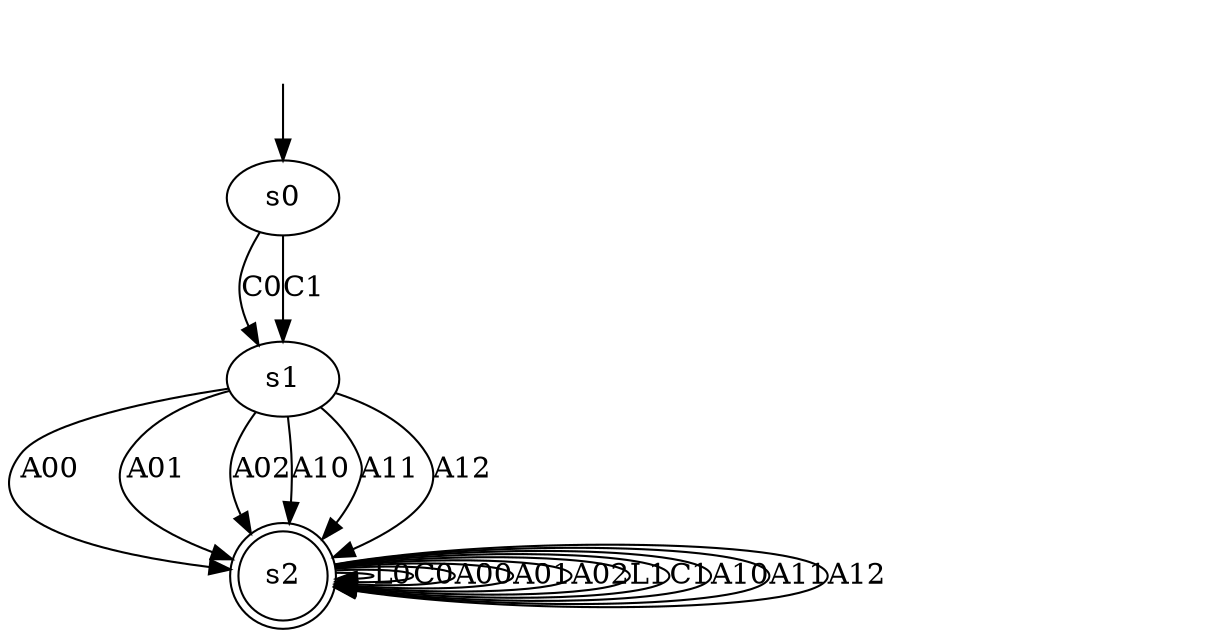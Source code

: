 digraph "data/our_models/magento_2_3_b1" {
s0 [label=s0];
s1 [label=s1];
s2 [label=s2, shape=doublecircle];
s0 -> s1  [label=C0];
s0 -> s1  [label=C1];
s1 -> s2  [label=A00];
s1 -> s2  [label=A01];
s1 -> s2  [label=A02];
s1 -> s2  [label=A10];
s1 -> s2  [label=A11];
s1 -> s2  [label=A12];
s2 -> s2  [label=L0];
s2 -> s2  [label=C0];
s2 -> s2  [label=A00];
s2 -> s2  [label=A01];
s2 -> s2  [label=A02];
s2 -> s2  [label=L1];
s2 -> s2  [label=C1];
s2 -> s2  [label=A10];
s2 -> s2  [label=A11];
s2 -> s2  [label=A12];
__start0 [label="", shape=none];
__start0 -> s0  [label=""];
}
